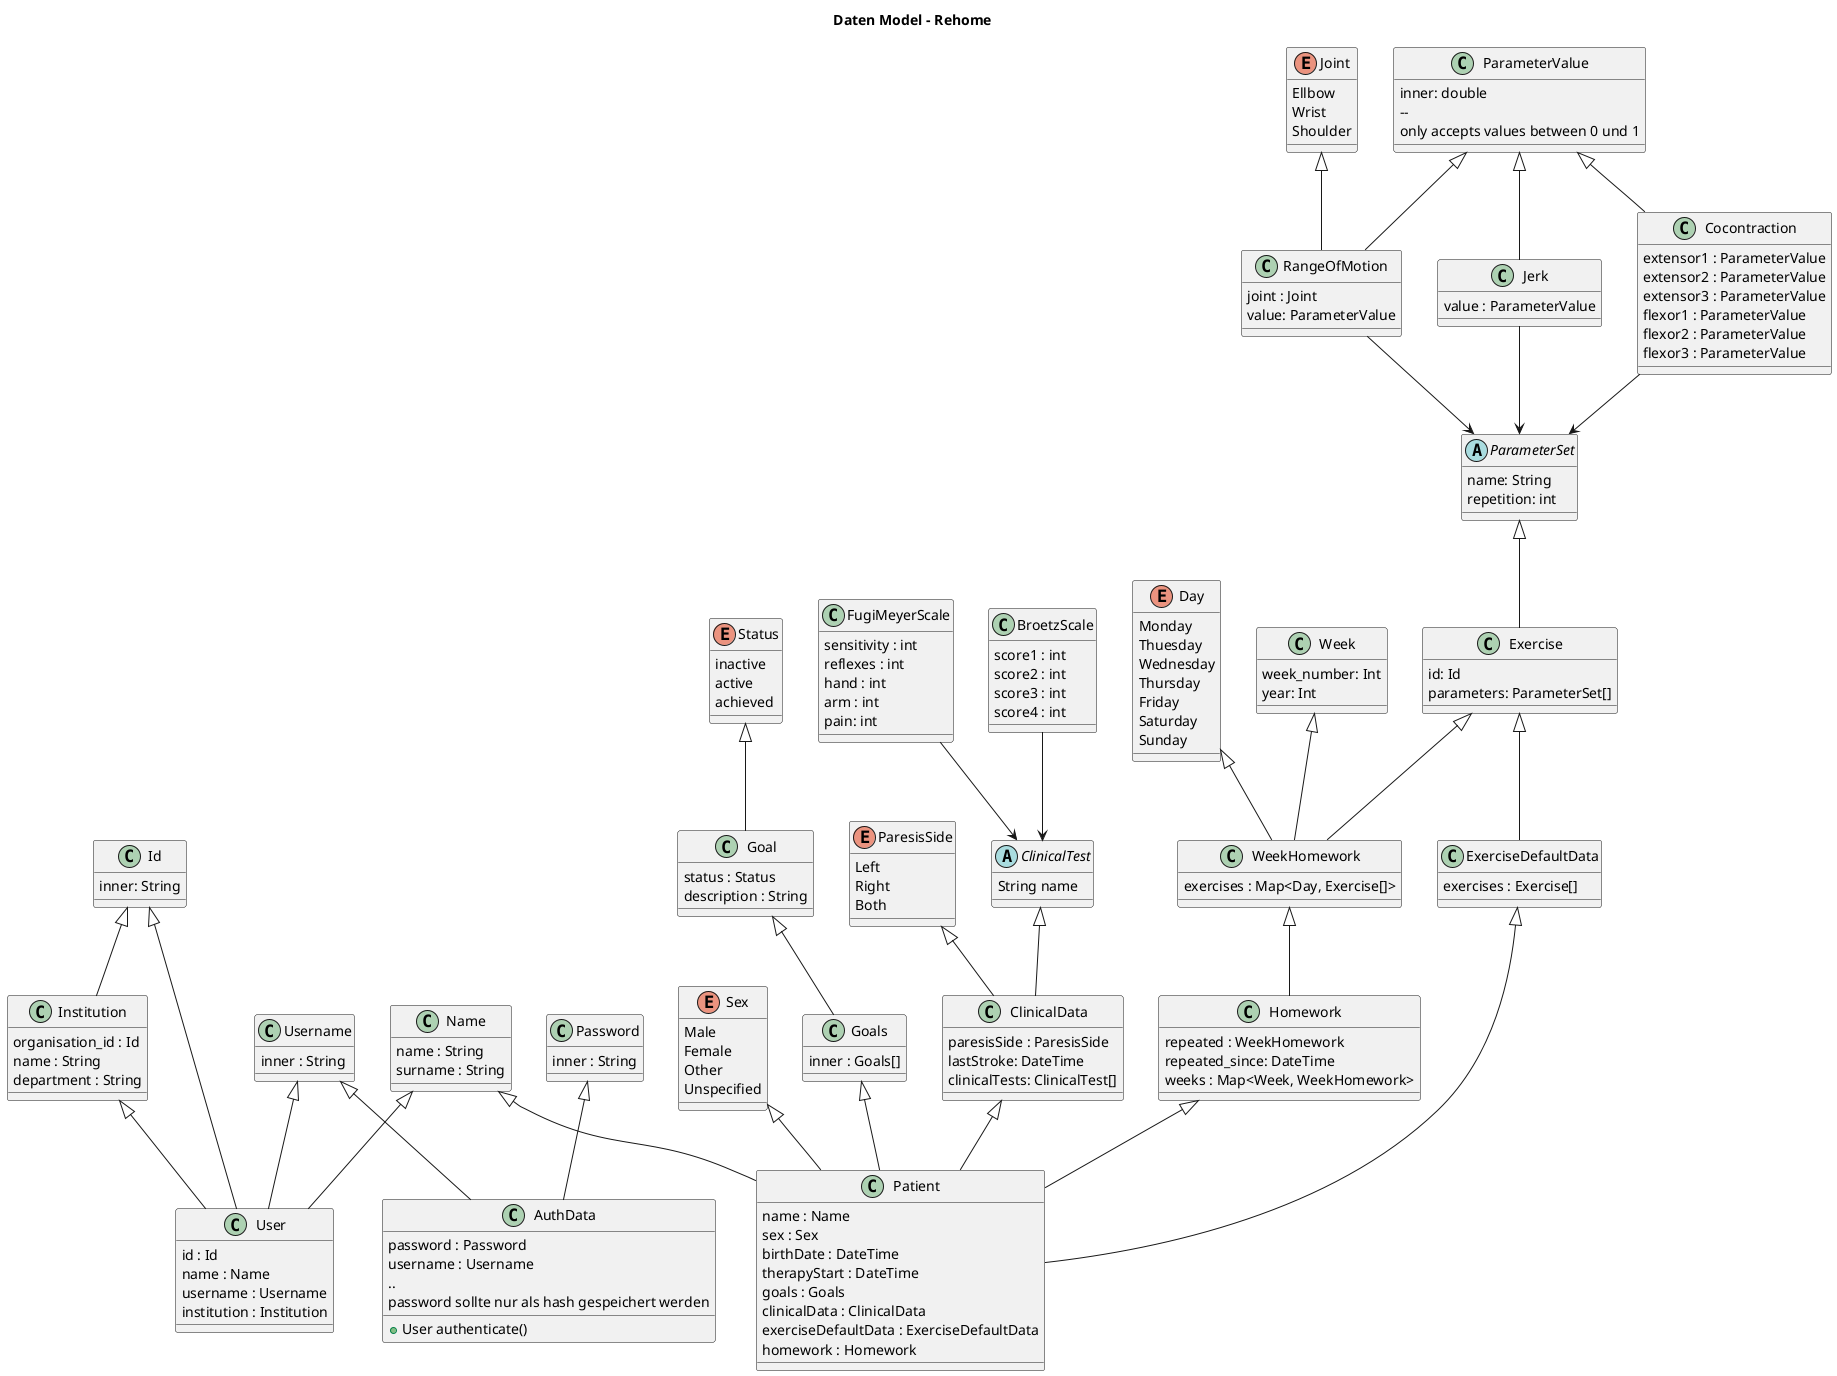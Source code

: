 @startuml

title Daten Model - Rehome


class Institution {
		organisation_id : Id
		name : String
		department : String
}

Id <|-- Institution

class Password {
		inner : String
}

class Username {
		inner : String
}

class AuthData {
		password : Password  
		username : Username
		..  
		password sollte nur als hash gespeichert werden
    +User authenticate() 
}

class Name {
	name : String
	surname : String
}

class Id {
		inner: String
}

class User {
		id : Id
		name : Name
		username : Username
		institution : Institution
}

Password <|-- AuthData
Username <|-- AuthData

Id <|-- User 
Name <|-- User 
Username <|-- User 
Institution <|-- User 

enum Sex {
		Male
		Female
		Other
		Unspecified
}

class Patient {
	name : Name
	sex : Sex
	birthDate : DateTime
	therapyStart : DateTime
  goals : Goals		
	clinicalData : ClinicalData
	exerciseDefaultData : ExerciseDefaultData
	homework : Homework

}

class Goals{
	inner : Goals[]
}

enum Status {
		inactive
		active
		achieved
}

class Goal {
		status : Status
		description : String
}

Enum ParesisSide{
		Left
		Right
		Both
}

class ClinicalData {
	paresisSide : ParesisSide
	lastStroke: DateTime
	clinicalTests: ClinicalTest[]
}

abstract class ClinicalTest{
		String name
}

class FugiMeyerScale {
	 sensitivity : int
	 reflexes : int 
	 hand : int 
	 arm : int
	 pain: int
}

class BroetzScale {
		score1 : int
		score2 : int
		score3 : int
		score4 : int
}

enum Day {
		Monday
		Thuesday
		Wednesday
		Thursday
		Friday
		Saturday
		Sunday
}

class Week {
		week_number: Int
		year: Int
}

class Homework {
	repeated : WeekHomework
	repeated_since: DateTime
	weeks : Map<Week, WeekHomework>
}

class WeekHomework {
   exercises : Map<Day, Exercise[]>
}

Week <|-- WeekHomework

class ExerciseDefaultData {
  exercises : Exercise[]
}

class Exercise {
	id: Id
	parameters: ParameterSet[]
}

class ParameterValue {
		inner: double
		-- 
		only accepts values between 0 und 1
}

abstract class ParameterSet {
		name: String
		repetition: int
}

enum Joint {
		Ellbow
		Wrist
		Shoulder
}

class RangeOfMotion {
		joint : Joint
		value: ParameterValue
}

class Cocontraction {
		extensor1 : ParameterValue
		extensor2 : ParameterValue
		extensor3 : ParameterValue
		flexor1 : ParameterValue
		flexor2 : ParameterValue
		flexor3 : ParameterValue
}

class Jerk {
		value : ParameterValue
}



Sex <|-- Patient
Name <|-- Patient
Goals <|-- Patient
ClinicalData <|-- Patient
Homework <|-- Patient
ExerciseDefaultData <|-- Patient

Goal <|-- Goals
Status <|-- Goal

ClinicalTest <|-- ClinicalData
ParesisSide <|-- ClinicalData
FugiMeyerScale --> ClinicalTest
BroetzScale --> ClinicalTest

WeekHomework <|-- Homework

Exercise <|-- WeekHomework
Day <|-- WeekHomework

Exercise <|-- ExerciseDefaultData

ParameterSet <|-- Exercise

Cocontraction --> ParameterSet
Jerk --> ParameterSet
RangeOfMotion --> ParameterSet

Joint <|-- RangeOfMotion

ParameterValue <|-- Cocontraction
ParameterValue <|-- Jerk
ParameterValue <|-- RangeOfMotion




@enduml
